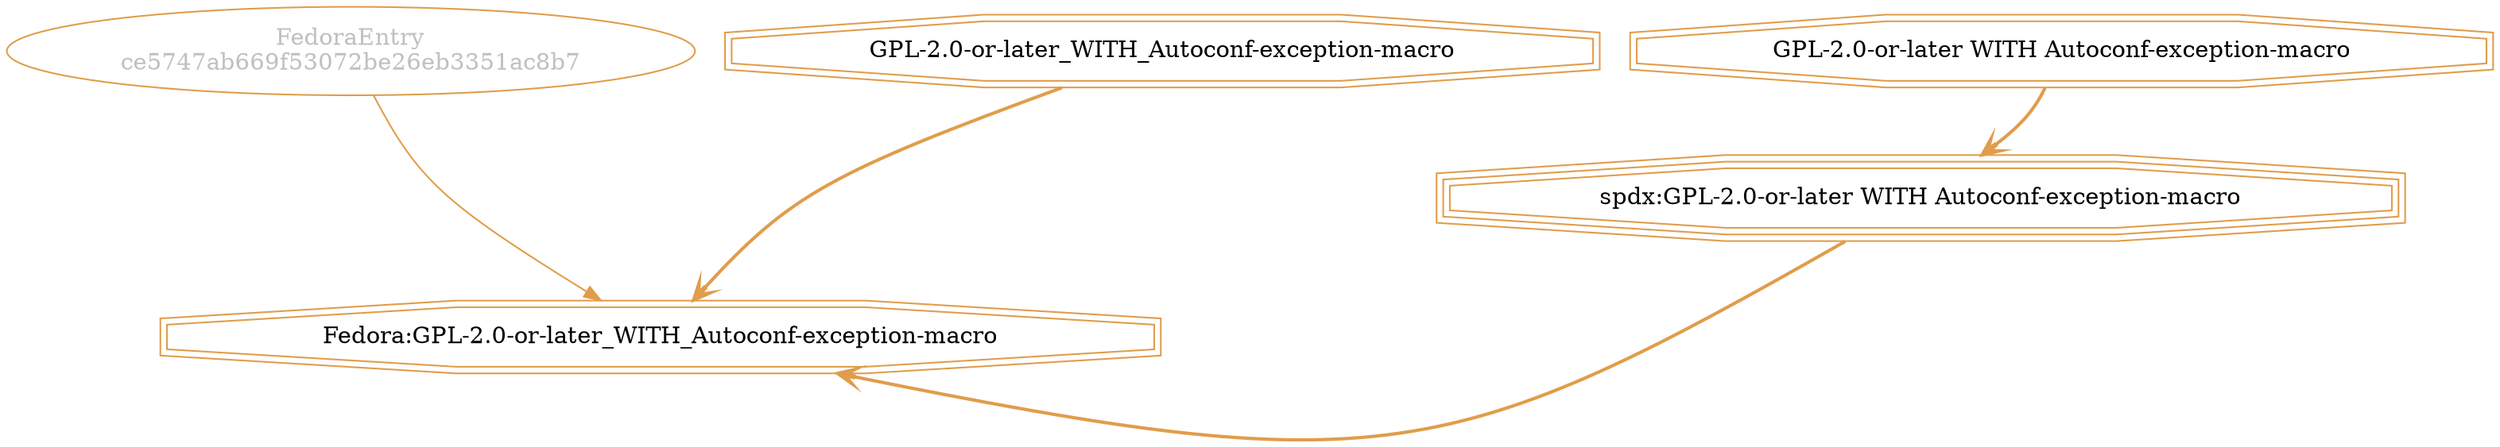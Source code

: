 strict digraph {
    node [shape=box];
    graph [splines=curved];
    6521 [label="FedoraEntry\nce5747ab669f53072be26eb3351ac8b7"
         ,fontcolor=gray
         ,color="#e09d4b"
         ,fillcolor="beige;1"
         ,shape=ellipse];
    6522 [label="Fedora:GPL-2.0-or-later_WITH_Autoconf-exception-macro"
         ,color="#e09d4b"
         ,shape=doubleoctagon];
    6523 [label="GPL-2.0-or-later_WITH_Autoconf-exception-macro"
         ,color="#e09d4b"
         ,shape=doubleoctagon];
    6524 [label="spdx:GPL-2.0-or-later WITH Autoconf-exception-macro"
         ,color="#e09d4b"
         ,shape=tripleoctagon];
    6525 [label="GPL-2.0-or-later WITH Autoconf-exception-macro"
         ,color="#e09d4b"
         ,shape=doubleoctagon];
    6521 -> 6522 [weight=0.5
                 ,color="#e09d4b"];
    6523 -> 6522 [style=bold
                 ,arrowhead=vee
                 ,weight=0.7
                 ,color="#e09d4b"];
    6524 -> 6522 [style=bold
                 ,arrowhead=vee
                 ,weight=0.7
                 ,color="#e09d4b"];
    6525 -> 6524 [style=bold
                 ,arrowhead=vee
                 ,weight=0.7
                 ,color="#e09d4b"];
}

